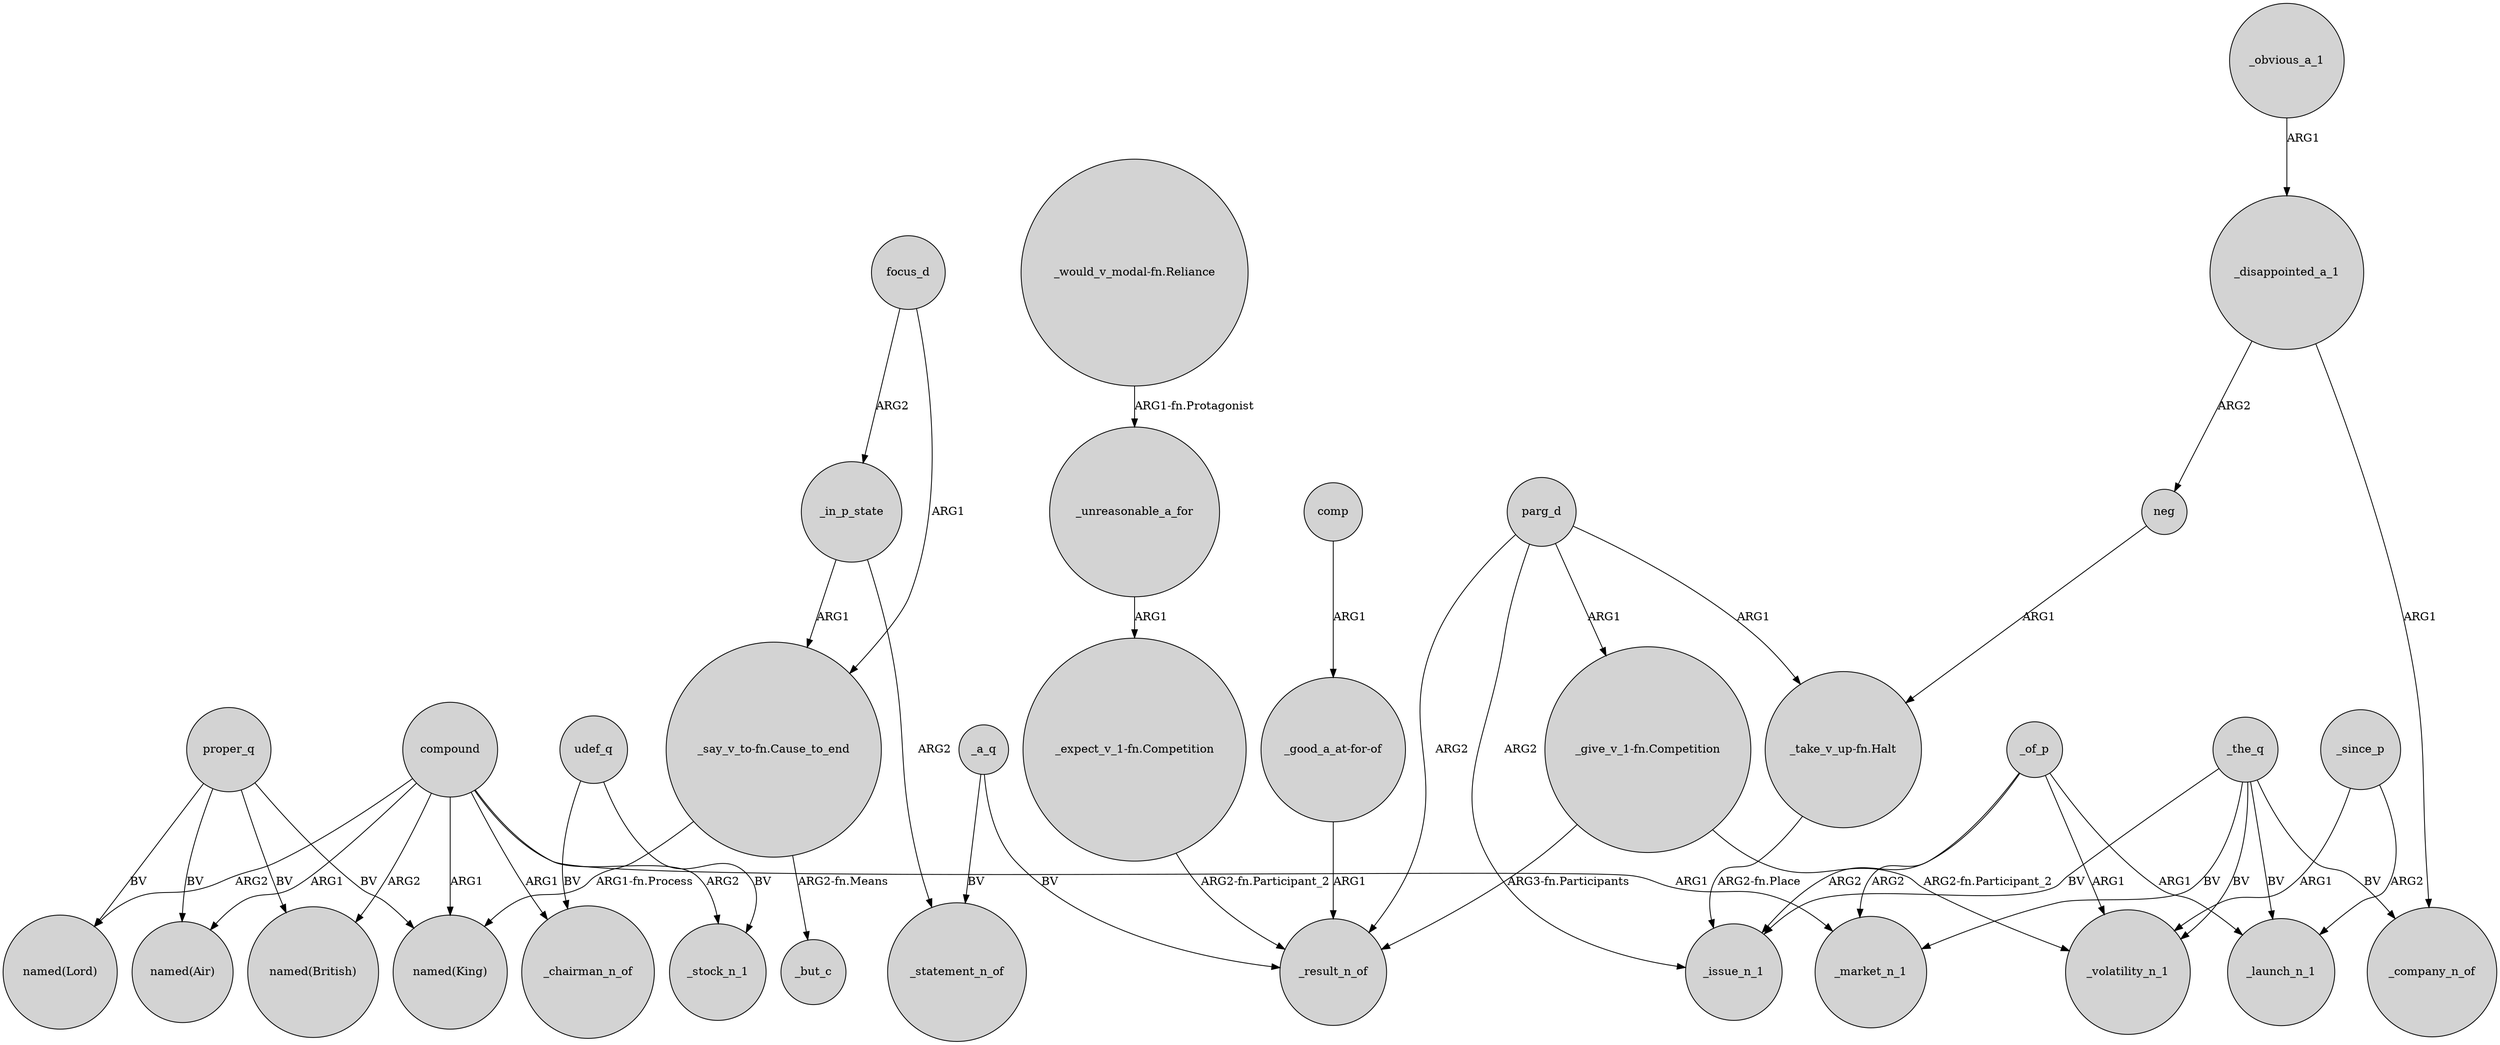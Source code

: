 digraph {
	node [shape=circle style=filled]
	proper_q -> "named(British)" [label=BV]
	focus_d -> _in_p_state [label=ARG2]
	compound -> "named(Air)" [label=ARG1]
	parg_d -> _result_n_of [label=ARG2]
	"_would_v_modal-fn.Reliance" -> _unreasonable_a_for [label="ARG1-fn.Protagonist"]
	_the_q -> _volatility_n_1 [label=BV]
	focus_d -> "_say_v_to-fn.Cause_to_end" [label=ARG1]
	udef_q -> _chairman_n_of [label=BV]
	"_good_a_at-for-of" -> _result_n_of [label=ARG1]
	_since_p -> _volatility_n_1 [label=ARG1]
	_since_p -> _launch_n_1 [label=ARG2]
	_of_p -> _issue_n_1 [label=ARG2]
	_the_q -> _launch_n_1 [label=BV]
	proper_q -> "named(Air)" [label=BV]
	"_say_v_to-fn.Cause_to_end" -> "named(King)" [label="ARG1-fn.Process"]
	_in_p_state -> "_say_v_to-fn.Cause_to_end" [label=ARG1]
	_the_q -> _market_n_1 [label=BV]
	"_give_v_1-fn.Competition" -> _result_n_of [label="ARG3-fn.Participants"]
	udef_q -> _stock_n_1 [label=BV]
	_obvious_a_1 -> _disappointed_a_1 [label=ARG1]
	_of_p -> _launch_n_1 [label=ARG1]
	parg_d -> "_give_v_1-fn.Competition" [label=ARG1]
	parg_d -> "_take_v_up-fn.Halt" [label=ARG1]
	_disappointed_a_1 -> _company_n_of [label=ARG1]
	compound -> "named(King)" [label=ARG1]
	compound -> _stock_n_1 [label=ARG2]
	proper_q -> "named(King)" [label=BV]
	compound -> _chairman_n_of [label=ARG1]
	_disappointed_a_1 -> neg [label=ARG2]
	"_give_v_1-fn.Competition" -> _volatility_n_1 [label="ARG2-fn.Participant_2"]
	neg -> "_take_v_up-fn.Halt" [label=ARG1]
	"_say_v_to-fn.Cause_to_end" -> _but_c [label="ARG2-fn.Means"]
	_a_q -> _result_n_of [label=BV]
	compound -> "named(Lord)" [label=ARG2]
	compound -> "named(British)" [label=ARG2]
	parg_d -> _issue_n_1 [label=ARG2]
	_unreasonable_a_for -> "_expect_v_1-fn.Competition" [label=ARG1]
	proper_q -> "named(Lord)" [label=BV]
	"_take_v_up-fn.Halt" -> _issue_n_1 [label="ARG2-fn.Place"]
	_of_p -> _market_n_1 [label=ARG2]
	compound -> _market_n_1 [label=ARG1]
	comp -> "_good_a_at-for-of" [label=ARG1]
	_in_p_state -> _statement_n_of [label=ARG2]
	_the_q -> _company_n_of [label=BV]
	"_expect_v_1-fn.Competition" -> _result_n_of [label="ARG2-fn.Participant_2"]
	_of_p -> _volatility_n_1 [label=ARG1]
	_a_q -> _statement_n_of [label=BV]
	_the_q -> _issue_n_1 [label=BV]
}
